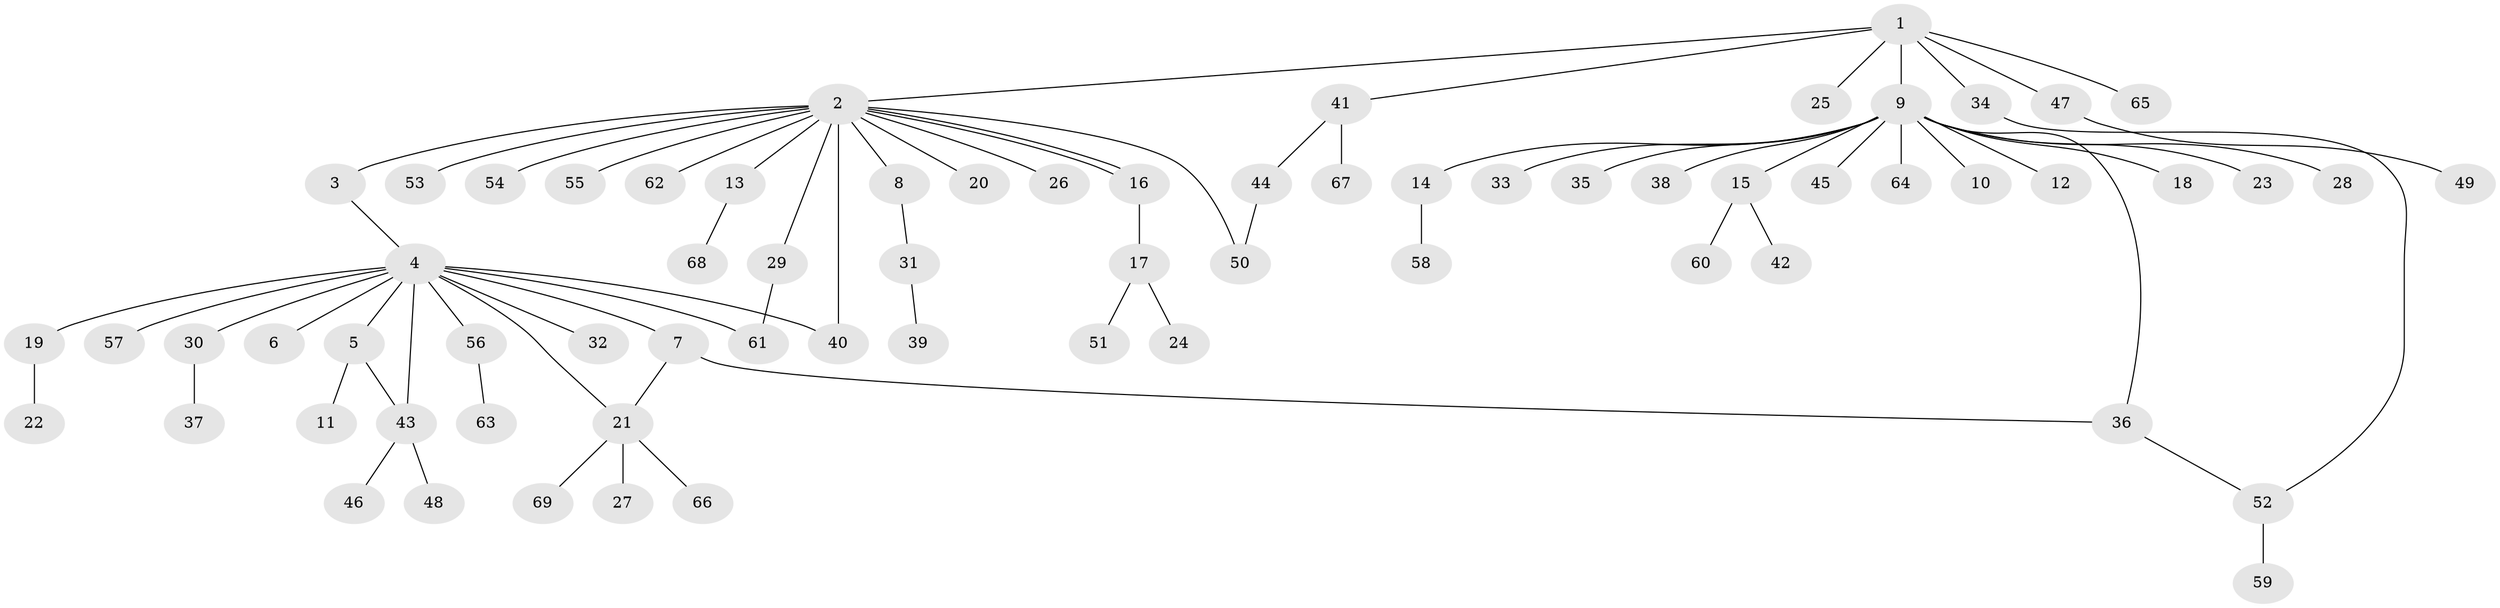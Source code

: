 // Generated by graph-tools (version 1.1) at 2025/49/03/09/25 03:49:49]
// undirected, 69 vertices, 76 edges
graph export_dot {
graph [start="1"]
  node [color=gray90,style=filled];
  1;
  2;
  3;
  4;
  5;
  6;
  7;
  8;
  9;
  10;
  11;
  12;
  13;
  14;
  15;
  16;
  17;
  18;
  19;
  20;
  21;
  22;
  23;
  24;
  25;
  26;
  27;
  28;
  29;
  30;
  31;
  32;
  33;
  34;
  35;
  36;
  37;
  38;
  39;
  40;
  41;
  42;
  43;
  44;
  45;
  46;
  47;
  48;
  49;
  50;
  51;
  52;
  53;
  54;
  55;
  56;
  57;
  58;
  59;
  60;
  61;
  62;
  63;
  64;
  65;
  66;
  67;
  68;
  69;
  1 -- 2;
  1 -- 9;
  1 -- 25;
  1 -- 34;
  1 -- 41;
  1 -- 47;
  1 -- 65;
  2 -- 3;
  2 -- 8;
  2 -- 13;
  2 -- 16;
  2 -- 16;
  2 -- 20;
  2 -- 26;
  2 -- 29;
  2 -- 40;
  2 -- 50;
  2 -- 53;
  2 -- 54;
  2 -- 55;
  2 -- 62;
  3 -- 4;
  4 -- 5;
  4 -- 6;
  4 -- 7;
  4 -- 19;
  4 -- 21;
  4 -- 30;
  4 -- 32;
  4 -- 40;
  4 -- 43;
  4 -- 56;
  4 -- 57;
  4 -- 61;
  5 -- 11;
  5 -- 43;
  7 -- 21;
  7 -- 36;
  8 -- 31;
  9 -- 10;
  9 -- 12;
  9 -- 14;
  9 -- 15;
  9 -- 18;
  9 -- 23;
  9 -- 28;
  9 -- 33;
  9 -- 35;
  9 -- 36;
  9 -- 38;
  9 -- 45;
  9 -- 64;
  13 -- 68;
  14 -- 58;
  15 -- 42;
  15 -- 60;
  16 -- 17;
  17 -- 24;
  17 -- 51;
  19 -- 22;
  21 -- 27;
  21 -- 66;
  21 -- 69;
  29 -- 61;
  30 -- 37;
  31 -- 39;
  34 -- 52;
  36 -- 52;
  41 -- 44;
  41 -- 67;
  43 -- 46;
  43 -- 48;
  44 -- 50;
  47 -- 49;
  52 -- 59;
  56 -- 63;
}
